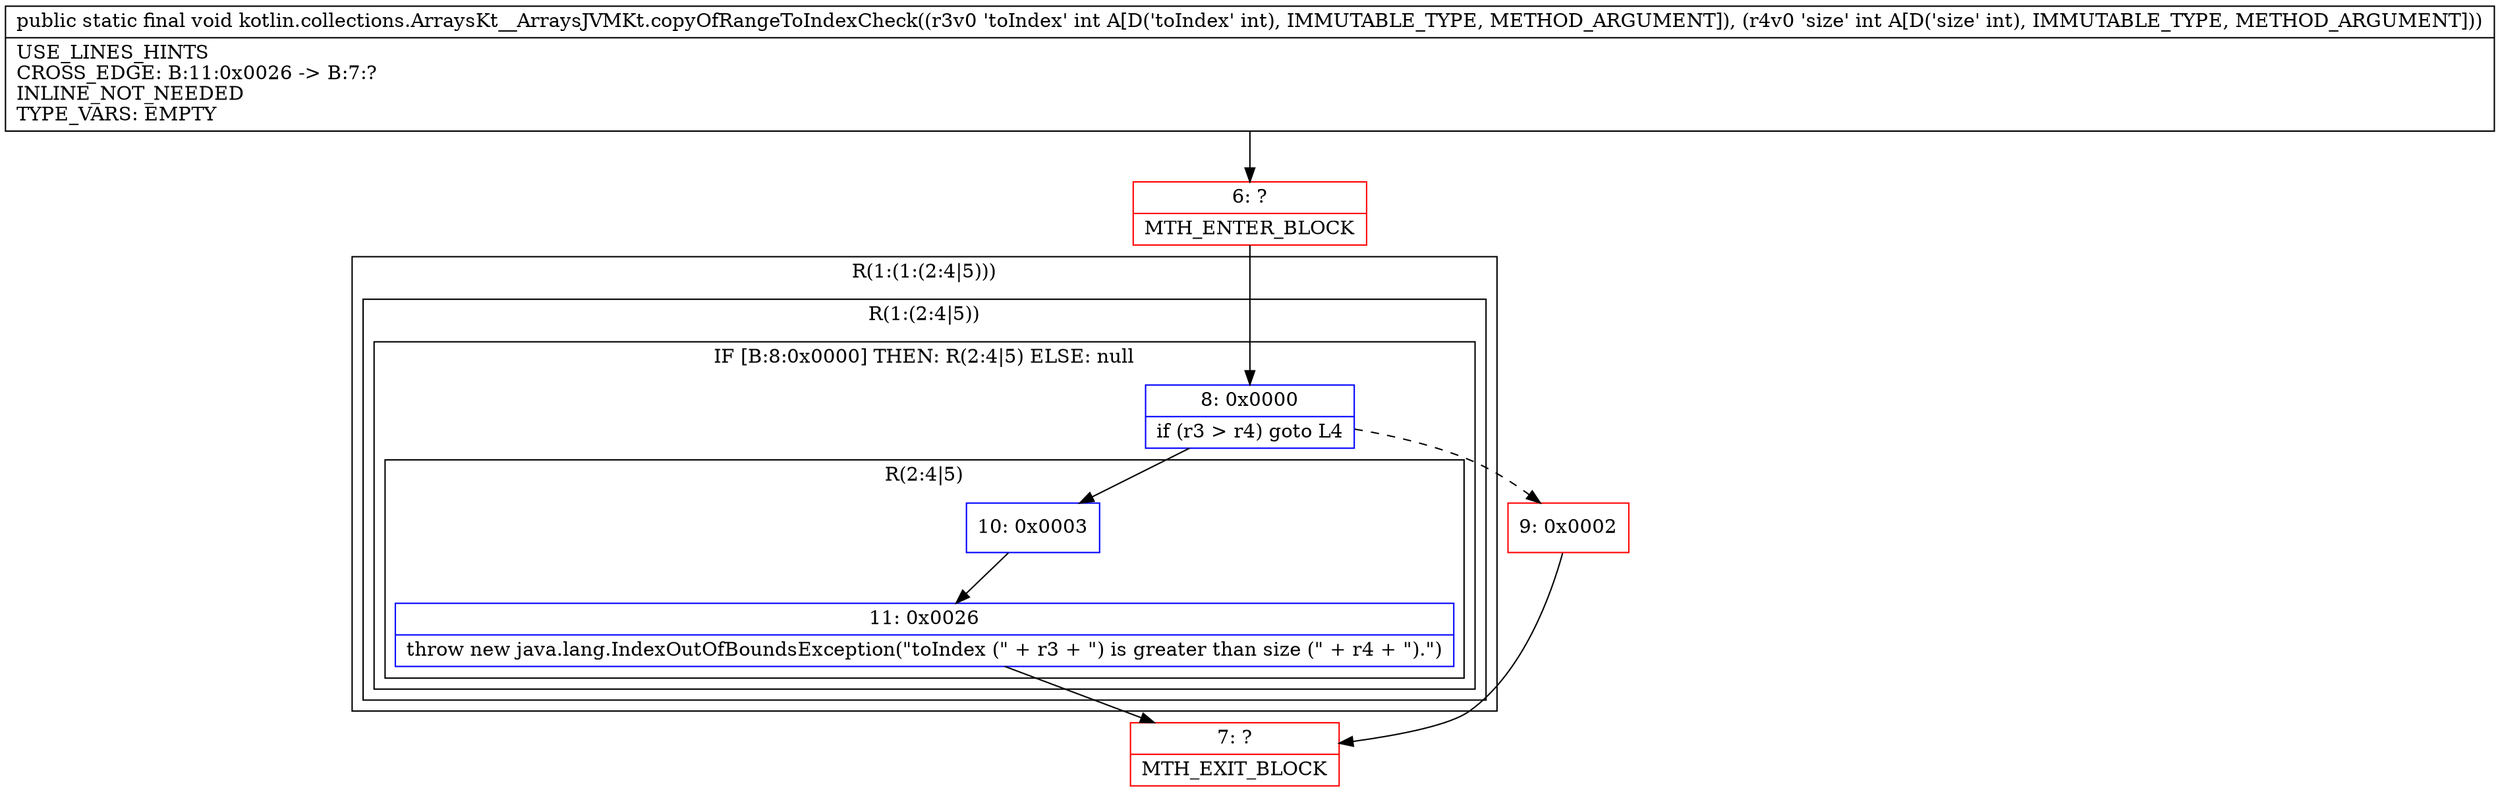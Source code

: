 digraph "CFG forkotlin.collections.ArraysKt__ArraysJVMKt.copyOfRangeToIndexCheck(II)V" {
subgraph cluster_Region_1236199827 {
label = "R(1:(1:(2:4|5)))";
node [shape=record,color=blue];
subgraph cluster_Region_38986073 {
label = "R(1:(2:4|5))";
node [shape=record,color=blue];
subgraph cluster_IfRegion_1945633594 {
label = "IF [B:8:0x0000] THEN: R(2:4|5) ELSE: null";
node [shape=record,color=blue];
Node_8 [shape=record,label="{8\:\ 0x0000|if (r3 \> r4) goto L4\l}"];
subgraph cluster_Region_1476793115 {
label = "R(2:4|5)";
node [shape=record,color=blue];
Node_10 [shape=record,label="{10\:\ 0x0003}"];
Node_11 [shape=record,label="{11\:\ 0x0026|throw new java.lang.IndexOutOfBoundsException(\"toIndex (\" + r3 + \") is greater than size (\" + r4 + \").\")\l}"];
}
}
}
}
Node_6 [shape=record,color=red,label="{6\:\ ?|MTH_ENTER_BLOCK\l}"];
Node_9 [shape=record,color=red,label="{9\:\ 0x0002}"];
Node_7 [shape=record,color=red,label="{7\:\ ?|MTH_EXIT_BLOCK\l}"];
MethodNode[shape=record,label="{public static final void kotlin.collections.ArraysKt__ArraysJVMKt.copyOfRangeToIndexCheck((r3v0 'toIndex' int A[D('toIndex' int), IMMUTABLE_TYPE, METHOD_ARGUMENT]), (r4v0 'size' int A[D('size' int), IMMUTABLE_TYPE, METHOD_ARGUMENT]))  | USE_LINES_HINTS\lCROSS_EDGE: B:11:0x0026 \-\> B:7:?\lINLINE_NOT_NEEDED\lTYPE_VARS: EMPTY\l}"];
MethodNode -> Node_6;Node_8 -> Node_9[style=dashed];
Node_8 -> Node_10;
Node_10 -> Node_11;
Node_11 -> Node_7;
Node_6 -> Node_8;
Node_9 -> Node_7;
}

